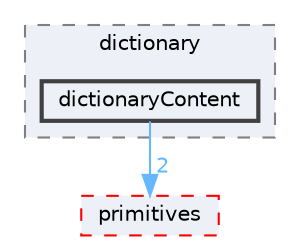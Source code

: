 digraph "src/OpenFOAM/db/dictionary/dictionaryContent"
{
 // LATEX_PDF_SIZE
  bgcolor="transparent";
  edge [fontname=Helvetica,fontsize=10,labelfontname=Helvetica,labelfontsize=10];
  node [fontname=Helvetica,fontsize=10,shape=box,height=0.2,width=0.4];
  compound=true
  subgraph clusterdir_43e4f3d5f4ba74ef6e29186317ac2bae {
    graph [ bgcolor="#edf0f7", pencolor="grey50", label="dictionary", fontname=Helvetica,fontsize=10 style="filled,dashed", URL="dir_43e4f3d5f4ba74ef6e29186317ac2bae.html",tooltip=""]
  dir_9bba0fa96e6ec25dc544f7293f3ebd13 [label="dictionaryContent", fillcolor="#edf0f7", color="grey25", style="filled,bold", URL="dir_9bba0fa96e6ec25dc544f7293f3ebd13.html",tooltip=""];
  }
  dir_3e50f45338116b169052b428016851aa [label="primitives", fillcolor="#edf0f7", color="red", style="filled,dashed", URL="dir_3e50f45338116b169052b428016851aa.html",tooltip=""];
  dir_9bba0fa96e6ec25dc544f7293f3ebd13->dir_3e50f45338116b169052b428016851aa [headlabel="2", labeldistance=1.5 headhref="dir_000926_003069.html" href="dir_000926_003069.html" color="steelblue1" fontcolor="steelblue1"];
}
